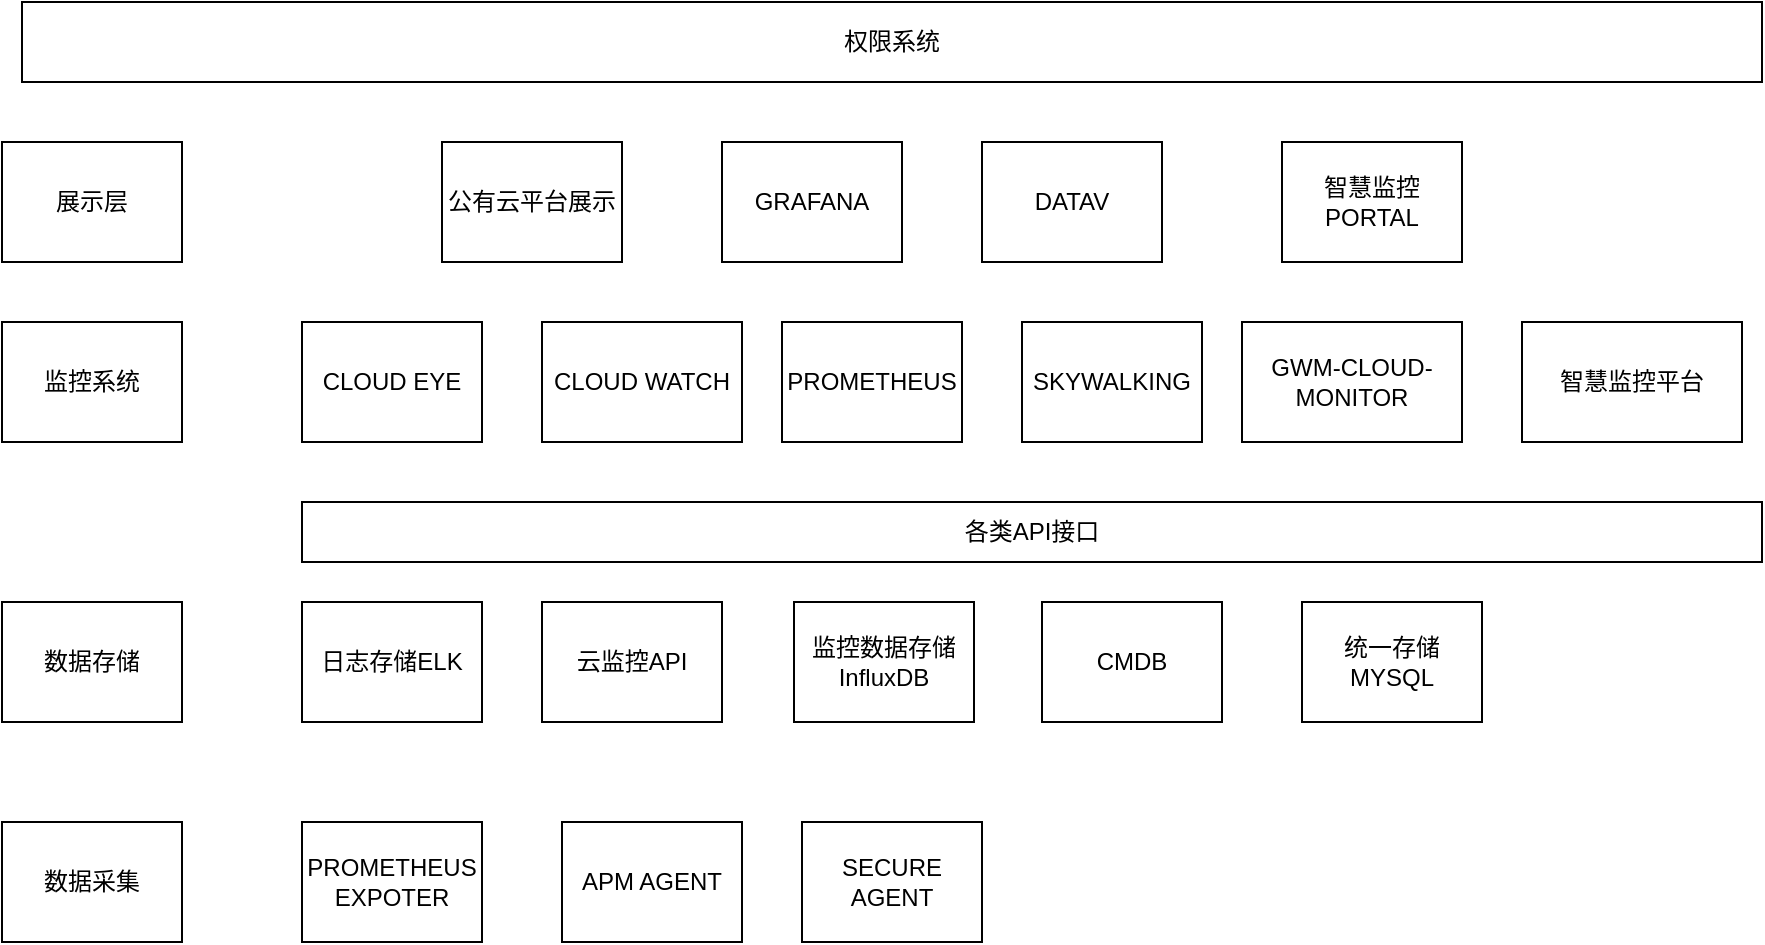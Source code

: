 <mxfile version="14.9.0" type="github">
  <diagram id="4HNjT6tQABPMvL2GfKeI" name="第 1 页">
    <mxGraphModel dx="1422" dy="706" grid="1" gridSize="10" guides="1" tooltips="1" connect="1" arrows="1" fold="1" page="1" pageScale="1" pageWidth="827" pageHeight="1169" math="0" shadow="0">
      <root>
        <mxCell id="0" />
        <mxCell id="1" parent="0" />
        <mxCell id="3FOY5ouKgD52gqeghlp4-1" value="权限系统" style="rounded=0;whiteSpace=wrap;html=1;" vertex="1" parent="1">
          <mxGeometry x="20" y="130" width="870" height="40" as="geometry" />
        </mxCell>
        <mxCell id="3FOY5ouKgD52gqeghlp4-6" value="展示层" style="rounded=0;whiteSpace=wrap;html=1;" vertex="1" parent="1">
          <mxGeometry x="10" y="200" width="90" height="60" as="geometry" />
        </mxCell>
        <mxCell id="3FOY5ouKgD52gqeghlp4-7" value="公有云平台展示" style="rounded=0;whiteSpace=wrap;html=1;" vertex="1" parent="1">
          <mxGeometry x="230" y="200" width="90" height="60" as="geometry" />
        </mxCell>
        <mxCell id="3FOY5ouKgD52gqeghlp4-8" value="GRAFANA" style="rounded=0;whiteSpace=wrap;html=1;" vertex="1" parent="1">
          <mxGeometry x="370" y="200" width="90" height="60" as="geometry" />
        </mxCell>
        <mxCell id="3FOY5ouKgD52gqeghlp4-9" value="DATAV" style="rounded=0;whiteSpace=wrap;html=1;" vertex="1" parent="1">
          <mxGeometry x="500" y="200" width="90" height="60" as="geometry" />
        </mxCell>
        <mxCell id="3FOY5ouKgD52gqeghlp4-10" value="智慧监控PORTAL" style="rounded=0;whiteSpace=wrap;html=1;" vertex="1" parent="1">
          <mxGeometry x="650" y="200" width="90" height="60" as="geometry" />
        </mxCell>
        <mxCell id="3FOY5ouKgD52gqeghlp4-11" value="监控系统" style="rounded=0;whiteSpace=wrap;html=1;" vertex="1" parent="1">
          <mxGeometry x="10" y="290" width="90" height="60" as="geometry" />
        </mxCell>
        <mxCell id="3FOY5ouKgD52gqeghlp4-12" value="CLOUD EYE" style="rounded=0;whiteSpace=wrap;html=1;" vertex="1" parent="1">
          <mxGeometry x="160" y="290" width="90" height="60" as="geometry" />
        </mxCell>
        <mxCell id="3FOY5ouKgD52gqeghlp4-13" value="PROMETHEUS" style="rounded=0;whiteSpace=wrap;html=1;" vertex="1" parent="1">
          <mxGeometry x="400" y="290" width="90" height="60" as="geometry" />
        </mxCell>
        <mxCell id="3FOY5ouKgD52gqeghlp4-14" value="日志存储ELK" style="rounded=0;whiteSpace=wrap;html=1;" vertex="1" parent="1">
          <mxGeometry x="160" y="430" width="90" height="60" as="geometry" />
        </mxCell>
        <mxCell id="3FOY5ouKgD52gqeghlp4-16" value="SKYWALKING" style="rounded=0;whiteSpace=wrap;html=1;" vertex="1" parent="1">
          <mxGeometry x="520" y="290" width="90" height="60" as="geometry" />
        </mxCell>
        <mxCell id="3FOY5ouKgD52gqeghlp4-18" value="GWM-CLOUD-MONITOR" style="rounded=0;whiteSpace=wrap;html=1;" vertex="1" parent="1">
          <mxGeometry x="630" y="290" width="110" height="60" as="geometry" />
        </mxCell>
        <mxCell id="3FOY5ouKgD52gqeghlp4-19" value="智慧监控平台" style="rounded=0;whiteSpace=wrap;html=1;" vertex="1" parent="1">
          <mxGeometry x="770" y="290" width="110" height="60" as="geometry" />
        </mxCell>
        <mxCell id="3FOY5ouKgD52gqeghlp4-20" value="数据存储" style="rounded=0;whiteSpace=wrap;html=1;" vertex="1" parent="1">
          <mxGeometry x="10" y="430" width="90" height="60" as="geometry" />
        </mxCell>
        <mxCell id="3FOY5ouKgD52gqeghlp4-21" value="统一存储MYSQL" style="rounded=0;whiteSpace=wrap;html=1;" vertex="1" parent="1">
          <mxGeometry x="660" y="430" width="90" height="60" as="geometry" />
        </mxCell>
        <mxCell id="3FOY5ouKgD52gqeghlp4-22" value="各类API接口" style="rounded=0;whiteSpace=wrap;html=1;" vertex="1" parent="1">
          <mxGeometry x="160" y="380" width="730" height="30" as="geometry" />
        </mxCell>
        <mxCell id="3FOY5ouKgD52gqeghlp4-23" value="CLOUD WATCH" style="rounded=0;whiteSpace=wrap;html=1;" vertex="1" parent="1">
          <mxGeometry x="280" y="290" width="100" height="60" as="geometry" />
        </mxCell>
        <mxCell id="3FOY5ouKgD52gqeghlp4-24" value="云监控API" style="rounded=0;whiteSpace=wrap;html=1;" vertex="1" parent="1">
          <mxGeometry x="280" y="430" width="90" height="60" as="geometry" />
        </mxCell>
        <mxCell id="3FOY5ouKgD52gqeghlp4-25" value="监控数据存储&lt;br&gt;InfluxDB" style="rounded=0;whiteSpace=wrap;html=1;" vertex="1" parent="1">
          <mxGeometry x="406" y="430" width="90" height="60" as="geometry" />
        </mxCell>
        <mxCell id="3FOY5ouKgD52gqeghlp4-26" value="CMDB" style="rounded=0;whiteSpace=wrap;html=1;" vertex="1" parent="1">
          <mxGeometry x="530" y="430" width="90" height="60" as="geometry" />
        </mxCell>
        <mxCell id="3FOY5ouKgD52gqeghlp4-27" value="数据采集" style="rounded=0;whiteSpace=wrap;html=1;" vertex="1" parent="1">
          <mxGeometry x="10" y="540" width="90" height="60" as="geometry" />
        </mxCell>
        <mxCell id="3FOY5ouKgD52gqeghlp4-28" value="PROMETHEUS&lt;br&gt;EXPOTER" style="rounded=0;whiteSpace=wrap;html=1;" vertex="1" parent="1">
          <mxGeometry x="160" y="540" width="90" height="60" as="geometry" />
        </mxCell>
        <mxCell id="3FOY5ouKgD52gqeghlp4-29" value="APM AGENT" style="rounded=0;whiteSpace=wrap;html=1;" vertex="1" parent="1">
          <mxGeometry x="290" y="540" width="90" height="60" as="geometry" />
        </mxCell>
        <mxCell id="3FOY5ouKgD52gqeghlp4-30" value="SECURE AGENT" style="rounded=0;whiteSpace=wrap;html=1;" vertex="1" parent="1">
          <mxGeometry x="410" y="540" width="90" height="60" as="geometry" />
        </mxCell>
      </root>
    </mxGraphModel>
  </diagram>
</mxfile>
